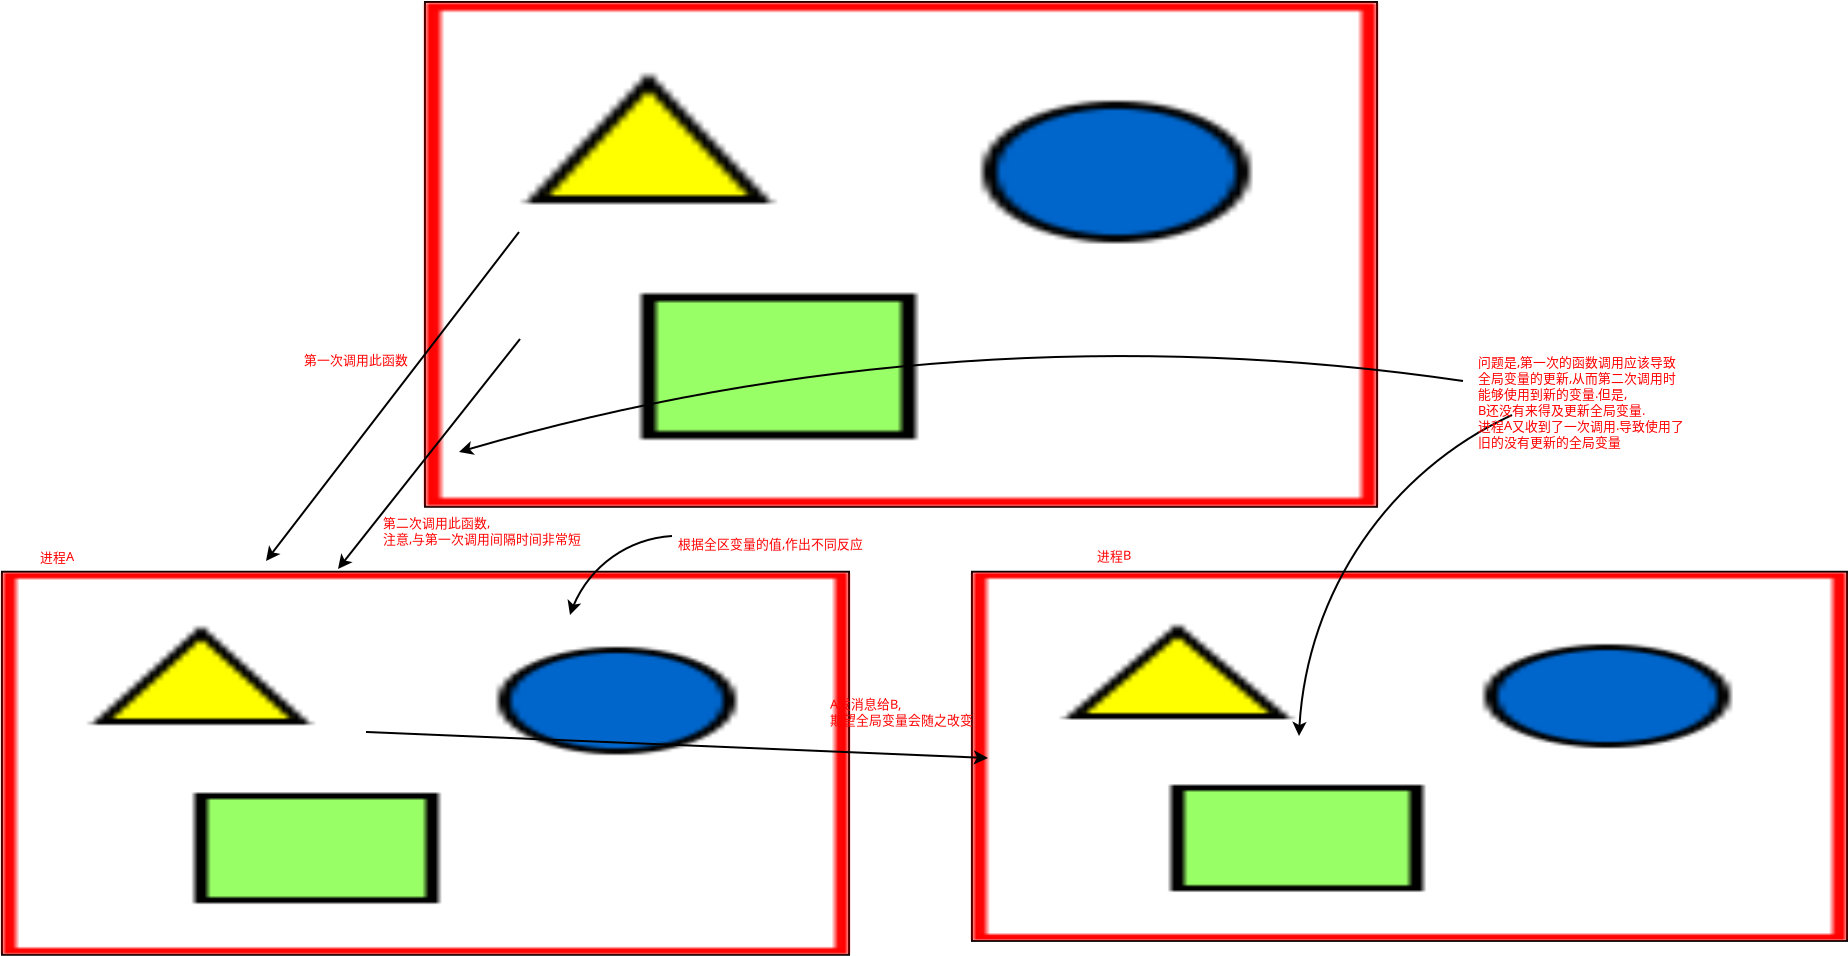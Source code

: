 <?xml version="1.0" encoding="UTF-8"?>
<dia:diagram xmlns:dia="http://www.lysator.liu.se/~alla/dia/">
  <dia:layer name="Background" visible="true" active="true">
    <dia:object type="Standard - Image" version="0" id="O0">
      <dia:attribute name="obj_pos">
        <dia:point val="49.2,41.9"/>
      </dia:attribute>
      <dia:attribute name="obj_bb">
        <dia:rectangle val="49.15,41.85;92.9,60.306"/>
      </dia:attribute>
      <dia:attribute name="elem_corner">
        <dia:point val="49.2,41.9"/>
      </dia:attribute>
      <dia:attribute name="elem_width">
        <dia:real val="43.65"/>
      </dia:attribute>
      <dia:attribute name="elem_height">
        <dia:real val="18.356"/>
      </dia:attribute>
      <dia:attribute name="draw_border">
        <dia:boolean val="true"/>
      </dia:attribute>
      <dia:attribute name="keep_aspect">
        <dia:boolean val="true"/>
      </dia:attribute>
      <dia:attribute name="file">
        <dia:string>#C:\personal\Docs\Deng_Jun\svn\proudeng-docs\MiscDocuments\nci_control_c.png#</dia:string>
      </dia:attribute>
    </dia:object>
    <dia:object type="Standard - Image" version="0" id="O1">
      <dia:attribute name="obj_pos">
        <dia:point val="21.85,13.412"/>
      </dia:attribute>
      <dia:attribute name="obj_bb">
        <dia:rectangle val="21.8,13.362;69.4,38.6"/>
      </dia:attribute>
      <dia:attribute name="elem_corner">
        <dia:point val="21.85,13.412"/>
      </dia:attribute>
      <dia:attribute name="elem_width">
        <dia:real val="47.5"/>
      </dia:attribute>
      <dia:attribute name="elem_height">
        <dia:real val="25.138"/>
      </dia:attribute>
      <dia:attribute name="draw_border">
        <dia:boolean val="true"/>
      </dia:attribute>
      <dia:attribute name="keep_aspect">
        <dia:boolean val="true"/>
      </dia:attribute>
      <dia:attribute name="file">
        <dia:string>#C:\personal\Docs\Deng_Jun\svn\proudeng-docs\MiscDocuments\log.png#</dia:string>
      </dia:attribute>
    </dia:object>
    <dia:object type="Standard - Image" version="0" id="O2">
      <dia:attribute name="obj_pos">
        <dia:point val="0.7,41.9"/>
      </dia:attribute>
      <dia:attribute name="obj_bb">
        <dia:rectangle val="0.65,41.85;43,61"/>
      </dia:attribute>
      <dia:attribute name="elem_corner">
        <dia:point val="0.7,41.9"/>
      </dia:attribute>
      <dia:attribute name="elem_width">
        <dia:real val="42.25"/>
      </dia:attribute>
      <dia:attribute name="elem_height">
        <dia:real val="19.05"/>
      </dia:attribute>
      <dia:attribute name="draw_border">
        <dia:boolean val="true"/>
      </dia:attribute>
      <dia:attribute name="keep_aspect">
        <dia:boolean val="true"/>
      </dia:attribute>
      <dia:attribute name="file">
        <dia:string>#C:\personal\Docs\Deng_Jun\svn\proudeng-docs\MiscDocuments\ricr_resources_c.png#</dia:string>
      </dia:attribute>
    </dia:object>
    <dia:object type="Standard - Line" version="0" id="O3">
      <dia:attribute name="obj_pos">
        <dia:point val="26.5,24.863"/>
      </dia:attribute>
      <dia:attribute name="obj_bb">
        <dia:rectangle val="13.78,24.792;26.57,41.401"/>
      </dia:attribute>
      <dia:attribute name="conn_endpoints">
        <dia:point val="26.5,24.863"/>
        <dia:point val="13.85,41.312"/>
      </dia:attribute>
      <dia:attribute name="numcp">
        <dia:int val="1"/>
      </dia:attribute>
      <dia:attribute name="end_arrow">
        <dia:enum val="22"/>
      </dia:attribute>
      <dia:attribute name="end_arrow_length">
        <dia:real val="0.5"/>
      </dia:attribute>
      <dia:attribute name="end_arrow_width">
        <dia:real val="0.5"/>
      </dia:attribute>
    </dia:object>
    <dia:object type="Standard - Line" version="0" id="O4">
      <dia:attribute name="obj_pos">
        <dia:point val="26.55,30.212"/>
      </dia:attribute>
      <dia:attribute name="obj_bb">
        <dia:rectangle val="17.38,30.142;26.62,41.8"/>
      </dia:attribute>
      <dia:attribute name="conn_endpoints">
        <dia:point val="26.55,30.212"/>
        <dia:point val="17.45,41.712"/>
      </dia:attribute>
      <dia:attribute name="numcp">
        <dia:int val="1"/>
      </dia:attribute>
      <dia:attribute name="end_arrow">
        <dia:enum val="22"/>
      </dia:attribute>
      <dia:attribute name="end_arrow_length">
        <dia:real val="0.5"/>
      </dia:attribute>
      <dia:attribute name="end_arrow_width">
        <dia:real val="0.5"/>
      </dia:attribute>
    </dia:object>
    <dia:object type="Standard - Line" version="0" id="O5">
      <dia:attribute name="obj_pos">
        <dia:point val="18.85,49.862"/>
      </dia:attribute>
      <dia:attribute name="obj_bb">
        <dia:rectangle val="18.798,49.81;50.062,51.498"/>
      </dia:attribute>
      <dia:attribute name="conn_endpoints">
        <dia:point val="18.85,49.862"/>
        <dia:point val="49.95,51.163"/>
      </dia:attribute>
      <dia:attribute name="numcp">
        <dia:int val="1"/>
      </dia:attribute>
      <dia:attribute name="end_arrow">
        <dia:enum val="22"/>
      </dia:attribute>
      <dia:attribute name="end_arrow_length">
        <dia:real val="0.5"/>
      </dia:attribute>
      <dia:attribute name="end_arrow_width">
        <dia:real val="0.5"/>
      </dia:attribute>
    </dia:object>
    <dia:object type="Standard - Text" version="1" id="O6">
      <dia:attribute name="obj_pos">
        <dia:point val="2.55,41.362"/>
      </dia:attribute>
      <dia:attribute name="obj_bb">
        <dia:rectangle val="2.55,40.678;4.268,41.535"/>
      </dia:attribute>
      <dia:attribute name="text">
        <dia:composite type="text">
          <dia:attribute name="string">
            <dia:string>#进程A#</dia:string>
          </dia:attribute>
          <dia:attribute name="font">
            <dia:font family="sans" style="0" name="Helvetica"/>
          </dia:attribute>
          <dia:attribute name="height">
            <dia:real val="0.8"/>
          </dia:attribute>
          <dia:attribute name="pos">
            <dia:point val="2.55,41.362"/>
          </dia:attribute>
          <dia:attribute name="color">
            <dia:color val="#ff0000"/>
          </dia:attribute>
          <dia:attribute name="alignment">
            <dia:enum val="0"/>
          </dia:attribute>
        </dia:composite>
      </dia:attribute>
      <dia:attribute name="valign">
        <dia:enum val="3"/>
      </dia:attribute>
    </dia:object>
    <dia:object type="Standard - Text" version="1" id="O7">
      <dia:attribute name="obj_pos">
        <dia:point val="55.395,41.303"/>
      </dia:attribute>
      <dia:attribute name="obj_bb">
        <dia:rectangle val="55.395,40.617;57.115,41.475"/>
      </dia:attribute>
      <dia:attribute name="text">
        <dia:composite type="text">
          <dia:attribute name="string">
            <dia:string>#进程B#</dia:string>
          </dia:attribute>
          <dia:attribute name="font">
            <dia:font family="sans" style="0" name="Helvetica"/>
          </dia:attribute>
          <dia:attribute name="height">
            <dia:real val="0.8"/>
          </dia:attribute>
          <dia:attribute name="pos">
            <dia:point val="55.395,41.303"/>
          </dia:attribute>
          <dia:attribute name="color">
            <dia:color val="#ff0000"/>
          </dia:attribute>
          <dia:attribute name="alignment">
            <dia:enum val="0"/>
          </dia:attribute>
        </dia:composite>
      </dia:attribute>
      <dia:attribute name="valign">
        <dia:enum val="3"/>
      </dia:attribute>
    </dia:object>
    <dia:object type="Standard - Text" version="1" id="O8">
      <dia:attribute name="obj_pos">
        <dia:point val="42.045,48.703"/>
      </dia:attribute>
      <dia:attribute name="obj_bb">
        <dia:rectangle val="42.045,48.017;49.085,49.675"/>
      </dia:attribute>
      <dia:attribute name="text">
        <dia:composite type="text">
          <dia:attribute name="string">
            <dia:string>#A发消息给B,
期望全局变量会随之改变#</dia:string>
          </dia:attribute>
          <dia:attribute name="font">
            <dia:font family="sans" style="0" name="Helvetica"/>
          </dia:attribute>
          <dia:attribute name="height">
            <dia:real val="0.8"/>
          </dia:attribute>
          <dia:attribute name="pos">
            <dia:point val="42.045,48.703"/>
          </dia:attribute>
          <dia:attribute name="color">
            <dia:color val="#ff0000"/>
          </dia:attribute>
          <dia:attribute name="alignment">
            <dia:enum val="0"/>
          </dia:attribute>
        </dia:composite>
      </dia:attribute>
      <dia:attribute name="valign">
        <dia:enum val="3"/>
      </dia:attribute>
    </dia:object>
    <dia:object type="Standard - Text" version="1" id="O9">
      <dia:attribute name="obj_pos">
        <dia:point val="15.745,31.503"/>
      </dia:attribute>
      <dia:attribute name="obj_bb">
        <dia:rectangle val="15.745,30.817;20.865,31.675"/>
      </dia:attribute>
      <dia:attribute name="text">
        <dia:composite type="text">
          <dia:attribute name="string">
            <dia:string>#第一次调用此函数#</dia:string>
          </dia:attribute>
          <dia:attribute name="font">
            <dia:font family="sans" style="0" name="Helvetica"/>
          </dia:attribute>
          <dia:attribute name="height">
            <dia:real val="0.8"/>
          </dia:attribute>
          <dia:attribute name="pos">
            <dia:point val="15.745,31.503"/>
          </dia:attribute>
          <dia:attribute name="color">
            <dia:color val="#ff0000"/>
          </dia:attribute>
          <dia:attribute name="alignment">
            <dia:enum val="0"/>
          </dia:attribute>
        </dia:composite>
      </dia:attribute>
      <dia:attribute name="valign">
        <dia:enum val="3"/>
      </dia:attribute>
    </dia:object>
    <dia:object type="Standard - Text" version="1" id="O10">
      <dia:attribute name="obj_pos">
        <dia:point val="19.695,39.653"/>
      </dia:attribute>
      <dia:attribute name="obj_bb">
        <dia:rectangle val="19.695,38.968;29.497,40.625"/>
      </dia:attribute>
      <dia:attribute name="text">
        <dia:composite type="text">
          <dia:attribute name="string">
            <dia:string>#第二次调用此函数,
注意,与第一次调用间隔时间非常短#</dia:string>
          </dia:attribute>
          <dia:attribute name="font">
            <dia:font family="sans" style="0" name="Helvetica"/>
          </dia:attribute>
          <dia:attribute name="height">
            <dia:real val="0.8"/>
          </dia:attribute>
          <dia:attribute name="pos">
            <dia:point val="19.695,39.653"/>
          </dia:attribute>
          <dia:attribute name="color">
            <dia:color val="#ff0000"/>
          </dia:attribute>
          <dia:attribute name="alignment">
            <dia:enum val="0"/>
          </dia:attribute>
        </dia:composite>
      </dia:attribute>
      <dia:attribute name="valign">
        <dia:enum val="3"/>
      </dia:attribute>
    </dia:object>
    <dia:object type="Standard - Arc" version="0" id="O11">
      <dia:attribute name="obj_pos">
        <dia:point val="34.15,40.062"/>
      </dia:attribute>
      <dia:attribute name="obj_bb">
        <dia:rectangle val="28.927,39.992;34.22,44.083"/>
      </dia:attribute>
      <dia:attribute name="conn_endpoints">
        <dia:point val="34.15,40.062"/>
        <dia:point val="29.05,44.013"/>
      </dia:attribute>
      <dia:attribute name="curve_distance">
        <dia:real val="1"/>
      </dia:attribute>
      <dia:attribute name="end_arrow">
        <dia:enum val="22"/>
      </dia:attribute>
      <dia:attribute name="end_arrow_length">
        <dia:real val="0.5"/>
      </dia:attribute>
      <dia:attribute name="end_arrow_width">
        <dia:real val="0.5"/>
      </dia:attribute>
    </dia:object>
    <dia:object type="Standard - Text" version="1" id="O12">
      <dia:attribute name="obj_pos">
        <dia:point val="34.445,40.703"/>
      </dia:attribute>
      <dia:attribute name="obj_bb">
        <dia:rectangle val="34.445,40.017;43.608,40.875"/>
      </dia:attribute>
      <dia:attribute name="text">
        <dia:composite type="text">
          <dia:attribute name="string">
            <dia:string>#根据全区变量的值,作出不同反应#</dia:string>
          </dia:attribute>
          <dia:attribute name="font">
            <dia:font family="sans" style="0" name="Helvetica"/>
          </dia:attribute>
          <dia:attribute name="height">
            <dia:real val="0.8"/>
          </dia:attribute>
          <dia:attribute name="pos">
            <dia:point val="34.445,40.703"/>
          </dia:attribute>
          <dia:attribute name="color">
            <dia:color val="#ff0000"/>
          </dia:attribute>
          <dia:attribute name="alignment">
            <dia:enum val="0"/>
          </dia:attribute>
        </dia:composite>
      </dia:attribute>
      <dia:attribute name="valign">
        <dia:enum val="3"/>
      </dia:attribute>
    </dia:object>
    <dia:object type="Standard - Arc" version="0" id="O13">
      <dia:attribute name="obj_pos">
        <dia:point val="76.15,34.013"/>
      </dia:attribute>
      <dia:attribute name="obj_bb">
        <dia:rectangle val="65.162,33.943;76.219,50.132"/>
      </dia:attribute>
      <dia:attribute name="conn_endpoints">
        <dia:point val="76.15,34.013"/>
        <dia:point val="65.5,50.062"/>
      </dia:attribute>
      <dia:attribute name="curve_distance">
        <dia:real val="2.737"/>
      </dia:attribute>
      <dia:attribute name="end_arrow">
        <dia:enum val="22"/>
      </dia:attribute>
      <dia:attribute name="end_arrow_length">
        <dia:real val="0.5"/>
      </dia:attribute>
      <dia:attribute name="end_arrow_width">
        <dia:real val="0.5"/>
      </dia:attribute>
    </dia:object>
    <dia:object type="Standard - Arc" version="0" id="O14">
      <dia:attribute name="obj_pos">
        <dia:point val="73.7,32.312"/>
      </dia:attribute>
      <dia:attribute name="obj_bb">
        <dia:rectangle val="23.447,31.015;73.753,36.004"/>
      </dia:attribute>
      <dia:attribute name="conn_endpoints">
        <dia:point val="73.7,32.312"/>
        <dia:point val="23.5,35.862"/>
      </dia:attribute>
      <dia:attribute name="curve_distance">
        <dia:real val="2.737"/>
      </dia:attribute>
      <dia:attribute name="end_arrow">
        <dia:enum val="22"/>
      </dia:attribute>
      <dia:attribute name="end_arrow_length">
        <dia:real val="0.5"/>
      </dia:attribute>
      <dia:attribute name="end_arrow_width">
        <dia:real val="0.5"/>
      </dia:attribute>
    </dia:object>
    <dia:object type="Standard - Text" version="1" id="O15">
      <dia:attribute name="obj_pos">
        <dia:point val="74.45,31.613"/>
      </dia:attribute>
      <dia:attribute name="obj_bb">
        <dia:rectangle val="74.45,30.927;84.69,35.785"/>
      </dia:attribute>
      <dia:attribute name="text">
        <dia:composite type="text">
          <dia:attribute name="string">
            <dia:string>#问题是,第一次的函数调用应该导致
全局变量的更新,从而第二次调用时
能够使用到新的变量.但是,
B还没有来得及更新全局变量.
进程A又收到了一次调用.导致使用了
旧的没有更新的全局变量#</dia:string>
          </dia:attribute>
          <dia:attribute name="font">
            <dia:font family="sans" style="0" name="Helvetica"/>
          </dia:attribute>
          <dia:attribute name="height">
            <dia:real val="0.8"/>
          </dia:attribute>
          <dia:attribute name="pos">
            <dia:point val="74.45,31.613"/>
          </dia:attribute>
          <dia:attribute name="color">
            <dia:color val="#ff0000"/>
          </dia:attribute>
          <dia:attribute name="alignment">
            <dia:enum val="0"/>
          </dia:attribute>
        </dia:composite>
      </dia:attribute>
      <dia:attribute name="valign">
        <dia:enum val="3"/>
      </dia:attribute>
    </dia:object>
  </dia:layer>
</dia:diagram>
